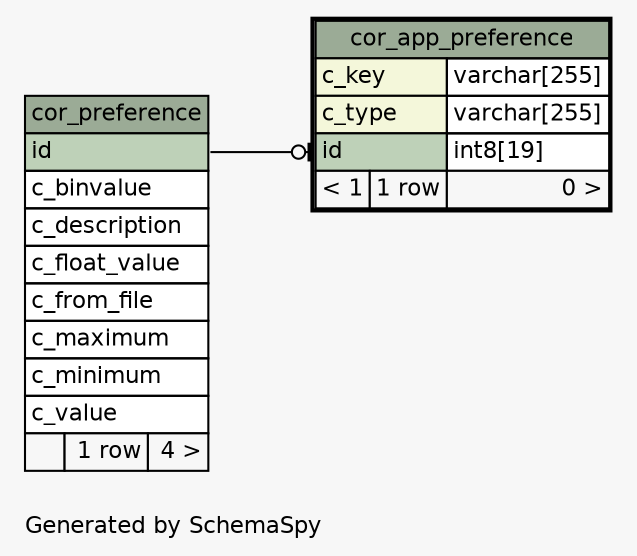 // dot 2.36.0 on Linux 4.4.0-101-generic
// SchemaSpy rev Unknown
digraph "oneDegreeRelationshipsDiagram" {
  graph [
    rankdir="RL"
    bgcolor="#f7f7f7"
    label="\nGenerated by SchemaSpy"
    labeljust="l"
    nodesep="0.18"
    ranksep="0.46"
    fontname="Helvetica"
    fontsize="11"
  ];
  node [
    fontname="Helvetica"
    fontsize="11"
    shape="plaintext"
  ];
  edge [
    arrowsize="0.8"
  ];
  "cor_app_preference":"id":w -> "cor_preference":"id":e [arrowhead=none dir=back arrowtail=teeodot];
  "cor_app_preference" [
    label=<
    <TABLE BORDER="2" CELLBORDER="1" CELLSPACING="0" BGCOLOR="#ffffff">
      <TR><TD COLSPAN="3" BGCOLOR="#9bab96" ALIGN="CENTER">cor_app_preference</TD></TR>
      <TR><TD PORT="c_key" COLSPAN="2" BGCOLOR="#f4f7da" ALIGN="LEFT">c_key</TD><TD PORT="c_key.type" ALIGN="LEFT">varchar[255]</TD></TR>
      <TR><TD PORT="c_type" COLSPAN="2" BGCOLOR="#f4f7da" ALIGN="LEFT">c_type</TD><TD PORT="c_type.type" ALIGN="LEFT">varchar[255]</TD></TR>
      <TR><TD PORT="id" COLSPAN="2" BGCOLOR="#bed1b8" ALIGN="LEFT">id</TD><TD PORT="id.type" ALIGN="LEFT">int8[19]</TD></TR>
      <TR><TD ALIGN="LEFT" BGCOLOR="#f7f7f7">&lt; 1</TD><TD ALIGN="RIGHT" BGCOLOR="#f7f7f7">1 row</TD><TD ALIGN="RIGHT" BGCOLOR="#f7f7f7">0 &gt;</TD></TR>
    </TABLE>>
    URL="cor_app_preference.html"
    tooltip="cor_app_preference"
  ];
  "cor_preference" [
    label=<
    <TABLE BORDER="0" CELLBORDER="1" CELLSPACING="0" BGCOLOR="#ffffff">
      <TR><TD COLSPAN="3" BGCOLOR="#9bab96" ALIGN="CENTER">cor_preference</TD></TR>
      <TR><TD PORT="id" COLSPAN="3" BGCOLOR="#bed1b8" ALIGN="LEFT">id</TD></TR>
      <TR><TD PORT="c_binvalue" COLSPAN="3" ALIGN="LEFT">c_binvalue</TD></TR>
      <TR><TD PORT="c_description" COLSPAN="3" ALIGN="LEFT">c_description</TD></TR>
      <TR><TD PORT="c_float_value" COLSPAN="3" ALIGN="LEFT">c_float_value</TD></TR>
      <TR><TD PORT="c_from_file" COLSPAN="3" ALIGN="LEFT">c_from_file</TD></TR>
      <TR><TD PORT="c_maximum" COLSPAN="3" ALIGN="LEFT">c_maximum</TD></TR>
      <TR><TD PORT="c_minimum" COLSPAN="3" ALIGN="LEFT">c_minimum</TD></TR>
      <TR><TD PORT="c_value" COLSPAN="3" ALIGN="LEFT">c_value</TD></TR>
      <TR><TD ALIGN="LEFT" BGCOLOR="#f7f7f7">  </TD><TD ALIGN="RIGHT" BGCOLOR="#f7f7f7">1 row</TD><TD ALIGN="RIGHT" BGCOLOR="#f7f7f7">4 &gt;</TD></TR>
    </TABLE>>
    URL="cor_preference.html"
    tooltip="cor_preference"
  ];
}
